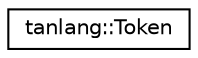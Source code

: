 digraph "Graphical Class Hierarchy"
{
 // LATEX_PDF_SIZE
  edge [fontname="Helvetica",fontsize="10",labelfontname="Helvetica",labelfontsize="10"];
  node [fontname="Helvetica",fontsize="10",shape=record];
  rankdir="LR";
  Node0 [label="tanlang::Token",height=0.2,width=0.4,color="black", fillcolor="white", style="filled",URL="$classtanlang_1_1Token.html",tooltip=" "];
}

